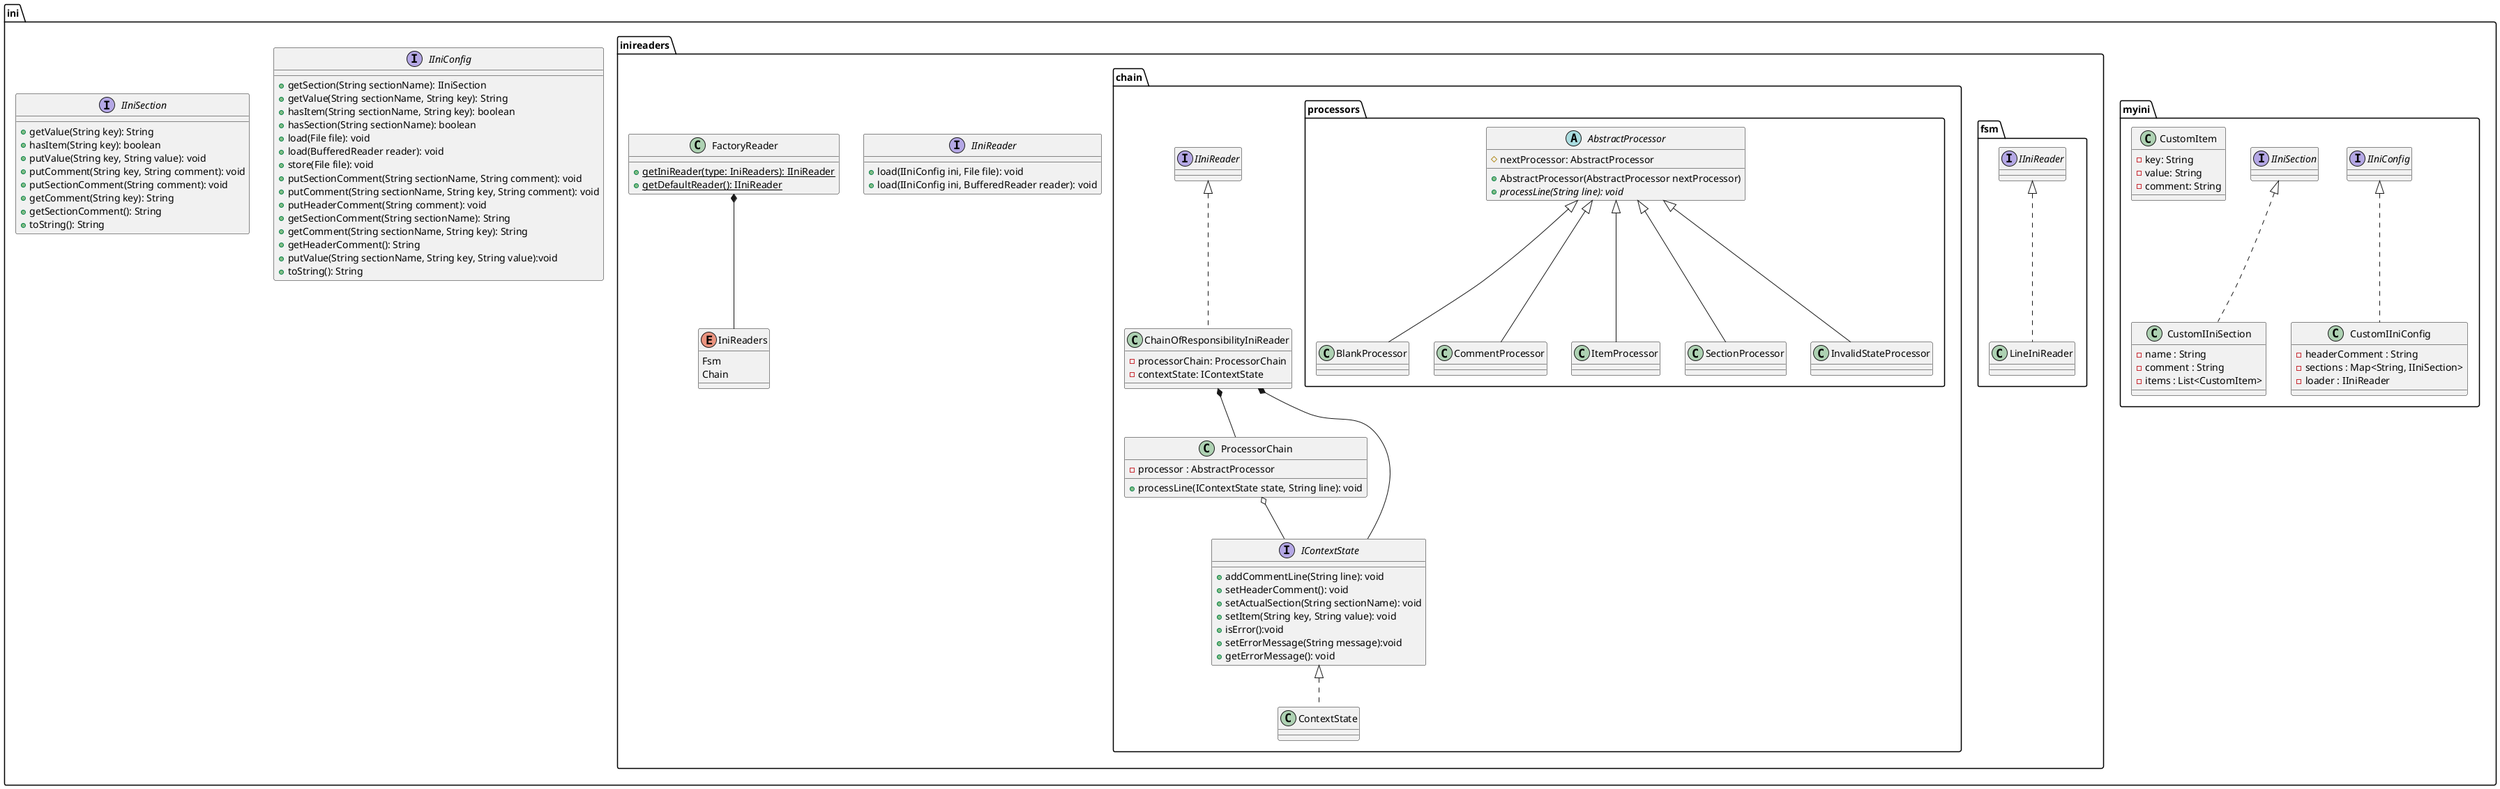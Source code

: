 @startuml



package ini {
    interface IIniConfig {
        + getSection(String sectionName): IIniSection
        + getValue(String sectionName, String key): String
        + hasItem(String sectionName, String key): boolean
        + hasSection(String sectionName): boolean
        + load(File file): void
        + load(BufferedReader reader): void
        + store(File file): void
        + putSectionComment(String sectionName, String comment): void
        + putComment(String sectionName, String key, String comment): void
        + putHeaderComment(String comment): void
        + getSectionComment(String sectionName): String
        + getComment(String sectionName, String key): String
        + getHeaderComment(): String
        + putValue(String sectionName, String key, String value):void
        + toString(): String
    }

    interface IIniSection {
        + getValue(String key): String
        + hasItem(String key): boolean
        + putValue(String key, String value): void
        + putComment(String key, String comment): void
        + putSectionComment(String comment): void
        + getComment(String key): String
        + getSectionComment(): String
        + toString(): String
    }

    package myini {
        class CustomIIniConfig implements IIniConfig {
            - headerComment : String
            - sections : Map<String, IIniSection>
            - loader : IIniReader
        }
        class CustomIIniSection implements IIniSection {
            - name : String
            - comment : String
            - items : List<CustomItem>
        }
        class CustomItem {
            - key: String
            - value: String
            - comment: String
        }
    }

    package inireaders {
        interface IIniReader {
            + load(IIniConfig ini, File file): void
            + load(IIniConfig ini, BufferedReader reader): void
        }

        enum IniReaders {
            Fsm
            Chain
        }

        class FactoryReader {
            +{static} getIniReader(type: IniReaders): IIniReader
            +{static} getDefaultReader(): IIniReader
        }

        FactoryReader *-- IniReaders

        package fsm {
            class LineIniReader implements IIniReader {
            }
        }

        package chain {
            class ChainOfResponsibilityIniReader implements IIniReader {
                - processorChain: ProcessorChain
                - contextState: IContextState
            }
            class ProcessorChain {
                - processor : AbstractProcessor
                + processLine(IContextState state, String line): void
            }

            ProcessorChain o-- IContextState
            ChainOfResponsibilityIniReader *-- ProcessorChain
            ChainOfResponsibilityIniReader *-- IContextState

            interface IContextState {
                + addCommentLine(String line): void
                + setHeaderComment(): void
                + setActualSection(String sectionName): void
                + setItem(String key, String value): void
                + isError():void
                + setErrorMessage(String message):void
                + getErrorMessage(): void
            }

            class ContextState implements IContextState {
            }

            package processors {
                abstract class AbstractProcessor {
                    #nextProcessor: AbstractProcessor
                    +AbstractProcessor(AbstractProcessor nextProcessor)
                    +{abstract} processLine(String line): void
                }
                class BlankProcessor extends AbstractProcessor {
                }
                class CommentProcessor extends AbstractProcessor {
                }
                class ItemProcessor extends AbstractProcessor {
                }
                class SectionProcessor extends AbstractProcessor {
                }
                class InvalidStateProcessor extends AbstractProcessor {
                }
            }
        }

    }


}


@enduml

